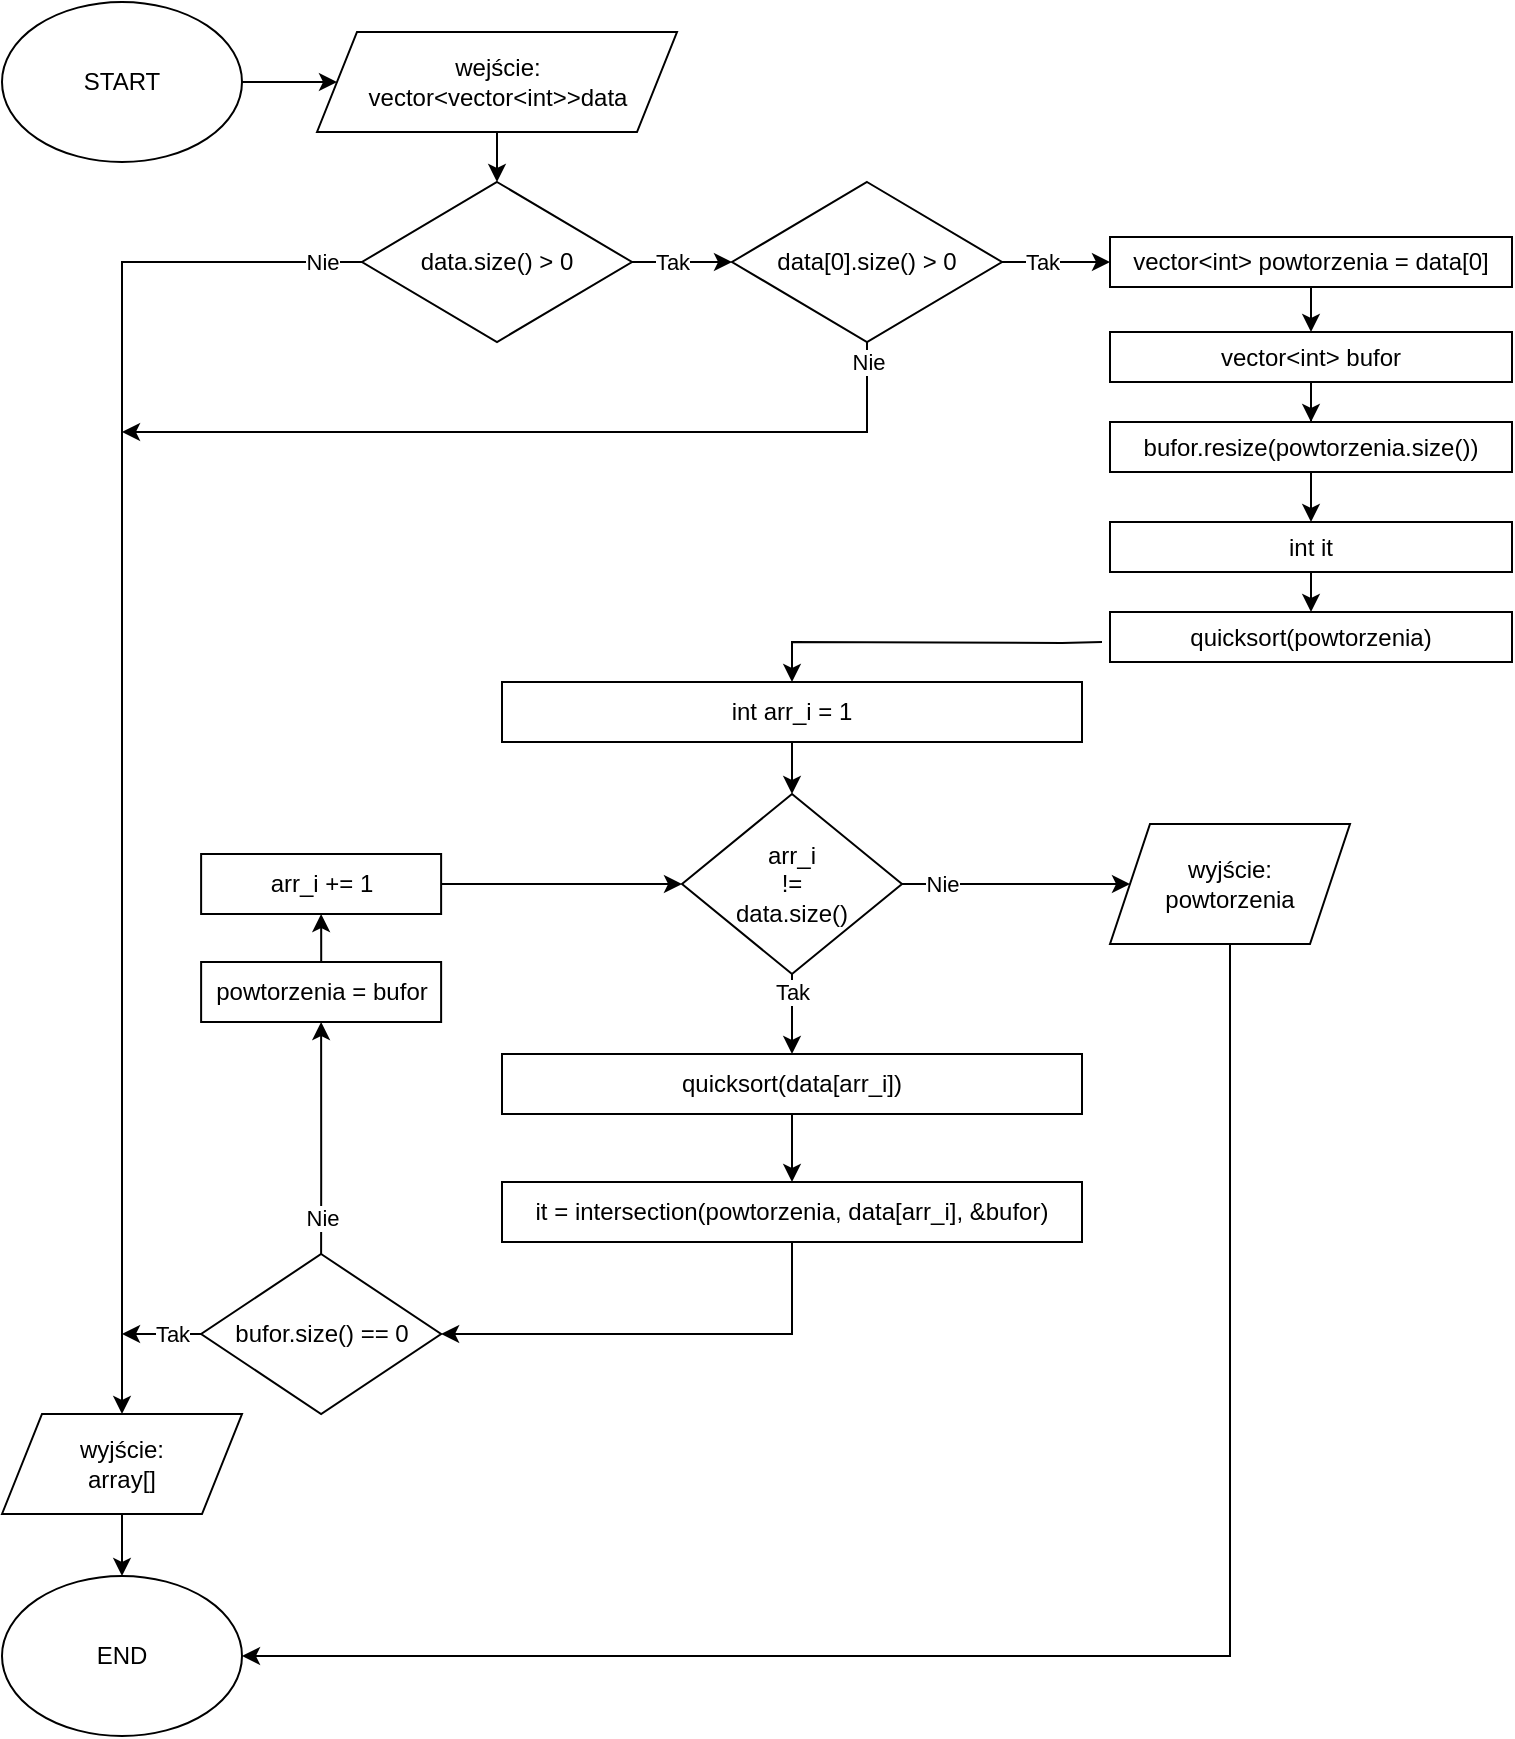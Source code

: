 <mxfile version="20.7.4" type="device"><diagram id="DnSWcLHUnXa-toh__kRq" name="Strona-1"><mxGraphModel dx="1235" dy="740" grid="1" gridSize="10" guides="1" tooltips="1" connect="1" arrows="1" fold="1" page="1" pageScale="1" pageWidth="827" pageHeight="1169" math="0" shadow="0"><root><mxCell id="0"/><mxCell id="1" parent="0"/><mxCell id="pnEZvFSktnOX3axIGs_f-1" style="edgeStyle=orthogonalEdgeStyle;rounded=0;orthogonalLoop=1;jettySize=auto;html=1;" parent="1" source="pnEZvFSktnOX3axIGs_f-2" target="pnEZvFSktnOX3axIGs_f-5" edge="1"><mxGeometry relative="1" as="geometry"/></mxCell><mxCell id="pnEZvFSktnOX3axIGs_f-2" value="START" style="ellipse;whiteSpace=wrap;html=1;" parent="1" vertex="1"><mxGeometry x="290" y="430" width="120" height="80" as="geometry"/></mxCell><mxCell id="pnEZvFSktnOX3axIGs_f-3" value="END" style="ellipse;whiteSpace=wrap;html=1;" parent="1" vertex="1"><mxGeometry x="290" y="1217" width="120" height="80" as="geometry"/></mxCell><mxCell id="pnEZvFSktnOX3axIGs_f-4" style="edgeStyle=orthogonalEdgeStyle;rounded=0;orthogonalLoop=1;jettySize=auto;html=1;entryX=0.5;entryY=0;entryDx=0;entryDy=0;" parent="1" source="pnEZvFSktnOX3axIGs_f-5" target="pnEZvFSktnOX3axIGs_f-73" edge="1"><mxGeometry relative="1" as="geometry"><mxPoint x="525.019" y="515.011" as="targetPoint"/></mxGeometry></mxCell><mxCell id="pnEZvFSktnOX3axIGs_f-5" value="wejście:&lt;br&gt;vector&amp;lt;vector&amp;lt;int&amp;gt;&amp;gt;data" style="shape=parallelogram;perimeter=parallelogramPerimeter;whiteSpace=wrap;html=1;fixedSize=1;" parent="1" vertex="1"><mxGeometry x="447.5" y="445" width="180" height="50" as="geometry"/></mxCell><mxCell id="pnEZvFSktnOX3axIGs_f-6" style="edgeStyle=orthogonalEdgeStyle;rounded=0;orthogonalLoop=1;jettySize=auto;html=1;entryX=0.5;entryY=0;entryDx=0;entryDy=0;exitX=0;exitY=0.5;exitDx=0;exitDy=0;" parent="1" source="pnEZvFSktnOX3axIGs_f-73" target="pnEZvFSktnOX3axIGs_f-11" edge="1"><mxGeometry relative="1" as="geometry"><mxPoint x="445.026" y="350.015" as="sourcePoint"/></mxGeometry></mxCell><mxCell id="pnEZvFSktnOX3axIGs_f-7" value="Nie" style="edgeLabel;html=1;align=center;verticalAlign=middle;resizable=0;points=[];" parent="pnEZvFSktnOX3axIGs_f-6" vertex="1" connectable="0"><mxGeometry x="-0.878" y="-1" relative="1" as="geometry"><mxPoint x="22" y="1" as="offset"/></mxGeometry></mxCell><mxCell id="pnEZvFSktnOX3axIGs_f-8" style="edgeStyle=orthogonalEdgeStyle;rounded=0;orthogonalLoop=1;jettySize=auto;html=1;entryX=0;entryY=0.5;entryDx=0;entryDy=0;exitX=1;exitY=0.5;exitDx=0;exitDy=0;" parent="1" source="pnEZvFSktnOX3axIGs_f-73" target="pnEZvFSktnOX3axIGs_f-72" edge="1"><mxGeometry relative="1" as="geometry"><mxPoint x="605" y="560" as="sourcePoint"/></mxGeometry></mxCell><mxCell id="pnEZvFSktnOX3axIGs_f-9" value="Tak" style="edgeLabel;html=1;align=center;verticalAlign=middle;resizable=0;points=[];" parent="pnEZvFSktnOX3axIGs_f-8" vertex="1" connectable="0"><mxGeometry x="-0.769" relative="1" as="geometry"><mxPoint x="14" as="offset"/></mxGeometry></mxCell><mxCell id="pnEZvFSktnOX3axIGs_f-10" style="edgeStyle=orthogonalEdgeStyle;rounded=0;orthogonalLoop=1;jettySize=auto;html=1;" parent="1" source="pnEZvFSktnOX3axIGs_f-11" target="pnEZvFSktnOX3axIGs_f-3" edge="1"><mxGeometry relative="1" as="geometry"/></mxCell><mxCell id="pnEZvFSktnOX3axIGs_f-11" value="wyjście:&lt;br&gt;array[]" style="shape=parallelogram;perimeter=parallelogramPerimeter;whiteSpace=wrap;html=1;fixedSize=1;" parent="1" vertex="1"><mxGeometry x="290" y="1136" width="120" height="50" as="geometry"/></mxCell><mxCell id="pnEZvFSktnOX3axIGs_f-19" style="edgeStyle=orthogonalEdgeStyle;rounded=0;orthogonalLoop=1;jettySize=auto;html=1;" parent="1" source="pnEZvFSktnOX3axIGs_f-20" target="pnEZvFSktnOX3axIGs_f-26" edge="1"><mxGeometry relative="1" as="geometry"/></mxCell><mxCell id="pnEZvFSktnOX3axIGs_f-20" value="int arr_i = 1" style="rounded=0;whiteSpace=wrap;html=1;" parent="1" vertex="1"><mxGeometry x="540" y="770" width="290" height="30" as="geometry"/></mxCell><mxCell id="pnEZvFSktnOX3axIGs_f-21" style="edgeStyle=orthogonalEdgeStyle;rounded=0;orthogonalLoop=1;jettySize=auto;html=1;" parent="1" source="pnEZvFSktnOX3axIGs_f-26" target="pnEZvFSktnOX3axIGs_f-30" edge="1"><mxGeometry relative="1" as="geometry"/></mxCell><mxCell id="pnEZvFSktnOX3axIGs_f-86" value="Tak" style="edgeLabel;html=1;align=center;verticalAlign=middle;resizable=0;points=[];" parent="pnEZvFSktnOX3axIGs_f-21" vertex="1" connectable="0"><mxGeometry x="-0.772" relative="1" as="geometry"><mxPoint y="4" as="offset"/></mxGeometry></mxCell><mxCell id="pnEZvFSktnOX3axIGs_f-24" style="edgeStyle=orthogonalEdgeStyle;rounded=0;orthogonalLoop=1;jettySize=auto;html=1;entryX=0;entryY=0.5;entryDx=0;entryDy=0;" parent="1" source="pnEZvFSktnOX3axIGs_f-26" target="pnEZvFSktnOX3axIGs_f-59" edge="1"><mxGeometry relative="1" as="geometry"/></mxCell><mxCell id="pnEZvFSktnOX3axIGs_f-25" value="Nie" style="edgeLabel;html=1;align=center;verticalAlign=middle;resizable=0;points=[];" parent="pnEZvFSktnOX3axIGs_f-24" vertex="1" connectable="0"><mxGeometry x="-0.809" relative="1" as="geometry"><mxPoint x="9" as="offset"/></mxGeometry></mxCell><mxCell id="pnEZvFSktnOX3axIGs_f-26" value="arr_i&lt;br&gt;!=&lt;br&gt;data.size()" style="rhombus;whiteSpace=wrap;html=1;" parent="1" vertex="1"><mxGeometry x="630" y="826" width="110" height="90" as="geometry"/></mxCell><mxCell id="pnEZvFSktnOX3axIGs_f-27" style="edgeStyle=orthogonalEdgeStyle;rounded=0;orthogonalLoop=1;jettySize=auto;html=1;entryX=0;entryY=0.5;entryDx=0;entryDy=0;" parent="1" source="pnEZvFSktnOX3axIGs_f-28" target="pnEZvFSktnOX3axIGs_f-26" edge="1"><mxGeometry relative="1" as="geometry"/></mxCell><mxCell id="pnEZvFSktnOX3axIGs_f-28" value="arr_i += 1" style="rounded=0;whiteSpace=wrap;html=1;" parent="1" vertex="1"><mxGeometry x="389.56" y="856" width="120" height="30" as="geometry"/></mxCell><mxCell id="SKFstKbKo0s8aVZhYB_5-8" style="edgeStyle=orthogonalEdgeStyle;rounded=0;orthogonalLoop=1;jettySize=auto;html=1;exitX=0.5;exitY=1;exitDx=0;exitDy=0;entryX=0.5;entryY=0;entryDx=0;entryDy=0;" edge="1" parent="1" source="pnEZvFSktnOX3axIGs_f-30" target="pnEZvFSktnOX3axIGs_f-87"><mxGeometry relative="1" as="geometry"/></mxCell><mxCell id="pnEZvFSktnOX3axIGs_f-30" value="quicksort(data[arr_i])" style="rounded=0;whiteSpace=wrap;html=1;" parent="1" vertex="1"><mxGeometry x="540" y="956" width="290" height="30" as="geometry"/></mxCell><mxCell id="pnEZvFSktnOX3axIGs_f-49" style="edgeStyle=orthogonalEdgeStyle;rounded=0;orthogonalLoop=1;jettySize=auto;html=1;entryX=0.5;entryY=1;entryDx=0;entryDy=0;exitX=0.5;exitY=0;exitDx=0;exitDy=0;" parent="1" source="pnEZvFSktnOX3axIGs_f-53" target="pnEZvFSktnOX3axIGs_f-55" edge="1"><mxGeometry relative="1" as="geometry"><mxPoint x="459.56" y="956.0" as="targetPoint"/><Array as="points"><mxPoint x="449.56" y="1016"/><mxPoint x="449.56" y="1016"/></Array></mxGeometry></mxCell><mxCell id="pnEZvFSktnOX3axIGs_f-50" value="Nie" style="edgeLabel;html=1;align=center;verticalAlign=middle;resizable=0;points=[];" parent="pnEZvFSktnOX3axIGs_f-49" vertex="1" connectable="0"><mxGeometry x="-0.308" y="1" relative="1" as="geometry"><mxPoint x="1" y="22" as="offset"/></mxGeometry></mxCell><mxCell id="pnEZvFSktnOX3axIGs_f-51" style="edgeStyle=orthogonalEdgeStyle;rounded=0;orthogonalLoop=1;jettySize=auto;html=1;" parent="1" source="pnEZvFSktnOX3axIGs_f-53" edge="1"><mxGeometry relative="1" as="geometry"><mxPoint x="350" y="1096" as="targetPoint"/></mxGeometry></mxCell><mxCell id="pnEZvFSktnOX3axIGs_f-52" value="Tak" style="edgeLabel;html=1;align=center;verticalAlign=middle;resizable=0;points=[];" parent="pnEZvFSktnOX3axIGs_f-51" vertex="1" connectable="0"><mxGeometry x="-0.279" relative="1" as="geometry"><mxPoint as="offset"/></mxGeometry></mxCell><mxCell id="pnEZvFSktnOX3axIGs_f-53" value="bufor.size() == 0" style="rhombus;whiteSpace=wrap;html=1;" parent="1" vertex="1"><mxGeometry x="389.56" y="1056" width="120" height="80" as="geometry"/></mxCell><mxCell id="pnEZvFSktnOX3axIGs_f-93" style="edgeStyle=orthogonalEdgeStyle;rounded=0;orthogonalLoop=1;jettySize=auto;html=1;entryX=0.5;entryY=1;entryDx=0;entryDy=0;" parent="1" source="pnEZvFSktnOX3axIGs_f-55" target="pnEZvFSktnOX3axIGs_f-28" edge="1"><mxGeometry relative="1" as="geometry"><mxPoint x="450.12" y="935.52" as="targetPoint"/></mxGeometry></mxCell><mxCell id="pnEZvFSktnOX3axIGs_f-55" value="powtorzenia = bufor" style="rounded=0;whiteSpace=wrap;html=1;" parent="1" vertex="1"><mxGeometry x="389.56" y="910" width="120" height="30" as="geometry"/></mxCell><mxCell id="pnEZvFSktnOX3axIGs_f-58" style="edgeStyle=orthogonalEdgeStyle;rounded=0;orthogonalLoop=1;jettySize=auto;html=1;entryX=1;entryY=0.5;entryDx=0;entryDy=0;exitX=0.5;exitY=1;exitDx=0;exitDy=0;" parent="1" target="pnEZvFSktnOX3axIGs_f-3" edge="1"><mxGeometry relative="1" as="geometry"><Array as="points"><mxPoint x="904" y="1257"/></Array><mxPoint x="904" y="892" as="sourcePoint"/></mxGeometry></mxCell><mxCell id="pnEZvFSktnOX3axIGs_f-59" value="wyjście:&lt;br&gt;powtorzenia" style="shape=parallelogram;perimeter=parallelogramPerimeter;whiteSpace=wrap;html=1;fixedSize=1;" parent="1" vertex="1"><mxGeometry x="844" y="841" width="120" height="60" as="geometry"/></mxCell><mxCell id="pnEZvFSktnOX3axIGs_f-60" style="edgeStyle=orthogonalEdgeStyle;rounded=0;orthogonalLoop=1;jettySize=auto;html=1;entryX=0.5;entryY=0;entryDx=0;entryDy=0;" parent="1" source="pnEZvFSktnOX3axIGs_f-61" target="pnEZvFSktnOX3axIGs_f-63" edge="1"><mxGeometry relative="1" as="geometry"/></mxCell><mxCell id="pnEZvFSktnOX3axIGs_f-61" value="vector&amp;lt;int&amp;gt; powtorzenia = data[0]" style="rounded=0;whiteSpace=wrap;html=1;" parent="1" vertex="1"><mxGeometry x="844" y="547.5" width="201" height="25" as="geometry"/></mxCell><mxCell id="pnEZvFSktnOX3axIGs_f-76" style="edgeStyle=orthogonalEdgeStyle;rounded=0;orthogonalLoop=1;jettySize=auto;html=1;" parent="1" source="pnEZvFSktnOX3axIGs_f-63" target="pnEZvFSktnOX3axIGs_f-75" edge="1"><mxGeometry relative="1" as="geometry"/></mxCell><mxCell id="pnEZvFSktnOX3axIGs_f-63" value="vector&amp;lt;int&amp;gt; bufor" style="rounded=0;whiteSpace=wrap;html=1;" parent="1" vertex="1"><mxGeometry x="844" y="595" width="201" height="25" as="geometry"/></mxCell><mxCell id="pnEZvFSktnOX3axIGs_f-82" style="edgeStyle=orthogonalEdgeStyle;rounded=0;orthogonalLoop=1;jettySize=auto;html=1;" parent="1" target="pnEZvFSktnOX3axIGs_f-20" edge="1"><mxGeometry relative="1" as="geometry"><mxPoint x="840" y="750" as="sourcePoint"/></mxGeometry></mxCell><mxCell id="SKFstKbKo0s8aVZhYB_5-7" style="edgeStyle=orthogonalEdgeStyle;rounded=0;orthogonalLoop=1;jettySize=auto;html=1;exitX=0.5;exitY=1;exitDx=0;exitDy=0;entryX=0.5;entryY=0;entryDx=0;entryDy=0;" edge="1" parent="1" source="pnEZvFSktnOX3axIGs_f-65" target="SKFstKbKo0s8aVZhYB_5-1"><mxGeometry relative="1" as="geometry"/></mxCell><mxCell id="pnEZvFSktnOX3axIGs_f-65" value="int it" style="rounded=0;whiteSpace=wrap;html=1;" parent="1" vertex="1"><mxGeometry x="844" y="690" width="201" height="25" as="geometry"/></mxCell><mxCell id="pnEZvFSktnOX3axIGs_f-68" style="edgeStyle=orthogonalEdgeStyle;rounded=0;orthogonalLoop=1;jettySize=auto;html=1;entryX=0;entryY=0.5;entryDx=0;entryDy=0;" parent="1" source="pnEZvFSktnOX3axIGs_f-72" target="pnEZvFSktnOX3axIGs_f-61" edge="1"><mxGeometry relative="1" as="geometry"/></mxCell><mxCell id="pnEZvFSktnOX3axIGs_f-69" value="Tak" style="edgeLabel;html=1;align=center;verticalAlign=middle;resizable=0;points=[];" parent="pnEZvFSktnOX3axIGs_f-68" vertex="1" connectable="0"><mxGeometry x="-0.631" relative="1" as="geometry"><mxPoint x="10" as="offset"/></mxGeometry></mxCell><mxCell id="pnEZvFSktnOX3axIGs_f-70" style="edgeStyle=orthogonalEdgeStyle;rounded=0;orthogonalLoop=1;jettySize=auto;html=1;" parent="1" source="pnEZvFSktnOX3axIGs_f-72" edge="1"><mxGeometry relative="1" as="geometry"><mxPoint x="350" y="645" as="targetPoint"/><Array as="points"><mxPoint x="723" y="645"/></Array></mxGeometry></mxCell><mxCell id="pnEZvFSktnOX3axIGs_f-71" value="Nie" style="edgeLabel;html=1;align=center;verticalAlign=middle;resizable=0;points=[];" parent="pnEZvFSktnOX3axIGs_f-70" vertex="1" connectable="0"><mxGeometry x="-0.952" relative="1" as="geometry"><mxPoint as="offset"/></mxGeometry></mxCell><mxCell id="pnEZvFSktnOX3axIGs_f-72" value="data[0].size() &amp;gt; 0" style="rhombus;whiteSpace=wrap;html=1;" parent="1" vertex="1"><mxGeometry x="655" y="520" width="135" height="80" as="geometry"/></mxCell><mxCell id="pnEZvFSktnOX3axIGs_f-73" value="data.size() &amp;gt; 0" style="rhombus;whiteSpace=wrap;html=1;" parent="1" vertex="1"><mxGeometry x="470" y="520" width="135" height="80" as="geometry"/></mxCell><mxCell id="pnEZvFSktnOX3axIGs_f-77" style="edgeStyle=orthogonalEdgeStyle;rounded=0;orthogonalLoop=1;jettySize=auto;html=1;entryX=0.5;entryY=0;entryDx=0;entryDy=0;" parent="1" source="pnEZvFSktnOX3axIGs_f-75" target="pnEZvFSktnOX3axIGs_f-65" edge="1"><mxGeometry relative="1" as="geometry"/></mxCell><mxCell id="pnEZvFSktnOX3axIGs_f-75" value="bufor.resize(powtorzenia.size())" style="rounded=0;whiteSpace=wrap;html=1;" parent="1" vertex="1"><mxGeometry x="844" y="640" width="201" height="25" as="geometry"/></mxCell><mxCell id="SKFstKbKo0s8aVZhYB_5-9" style="edgeStyle=orthogonalEdgeStyle;rounded=0;orthogonalLoop=1;jettySize=auto;html=1;exitX=0.5;exitY=1;exitDx=0;exitDy=0;entryX=1;entryY=0.5;entryDx=0;entryDy=0;" edge="1" parent="1" source="pnEZvFSktnOX3axIGs_f-87" target="pnEZvFSktnOX3axIGs_f-53"><mxGeometry relative="1" as="geometry"/></mxCell><mxCell id="pnEZvFSktnOX3axIGs_f-87" value="it = intersection(powtorzenia, data[arr_i], &amp;amp;bufor)" style="rounded=0;whiteSpace=wrap;html=1;" parent="1" vertex="1"><mxGeometry x="540" y="1020" width="290" height="30" as="geometry"/></mxCell><mxCell id="SKFstKbKo0s8aVZhYB_5-1" value="quicksort(powtorzenia)" style="rounded=0;whiteSpace=wrap;html=1;" vertex="1" parent="1"><mxGeometry x="844" y="735" width="201" height="25" as="geometry"/></mxCell></root></mxGraphModel></diagram></mxfile>